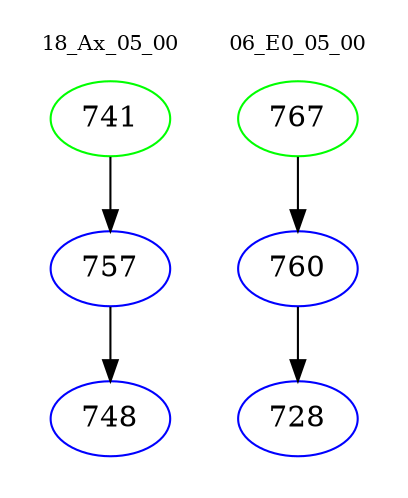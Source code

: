 digraph{
subgraph cluster_0 {
color = white
label = "18_Ax_05_00";
fontsize=10;
T0_741 [label="741", color="green"]
T0_741 -> T0_757 [color="black"]
T0_757 [label="757", color="blue"]
T0_757 -> T0_748 [color="black"]
T0_748 [label="748", color="blue"]
}
subgraph cluster_1 {
color = white
label = "06_E0_05_00";
fontsize=10;
T1_767 [label="767", color="green"]
T1_767 -> T1_760 [color="black"]
T1_760 [label="760", color="blue"]
T1_760 -> T1_728 [color="black"]
T1_728 [label="728", color="blue"]
}
}
